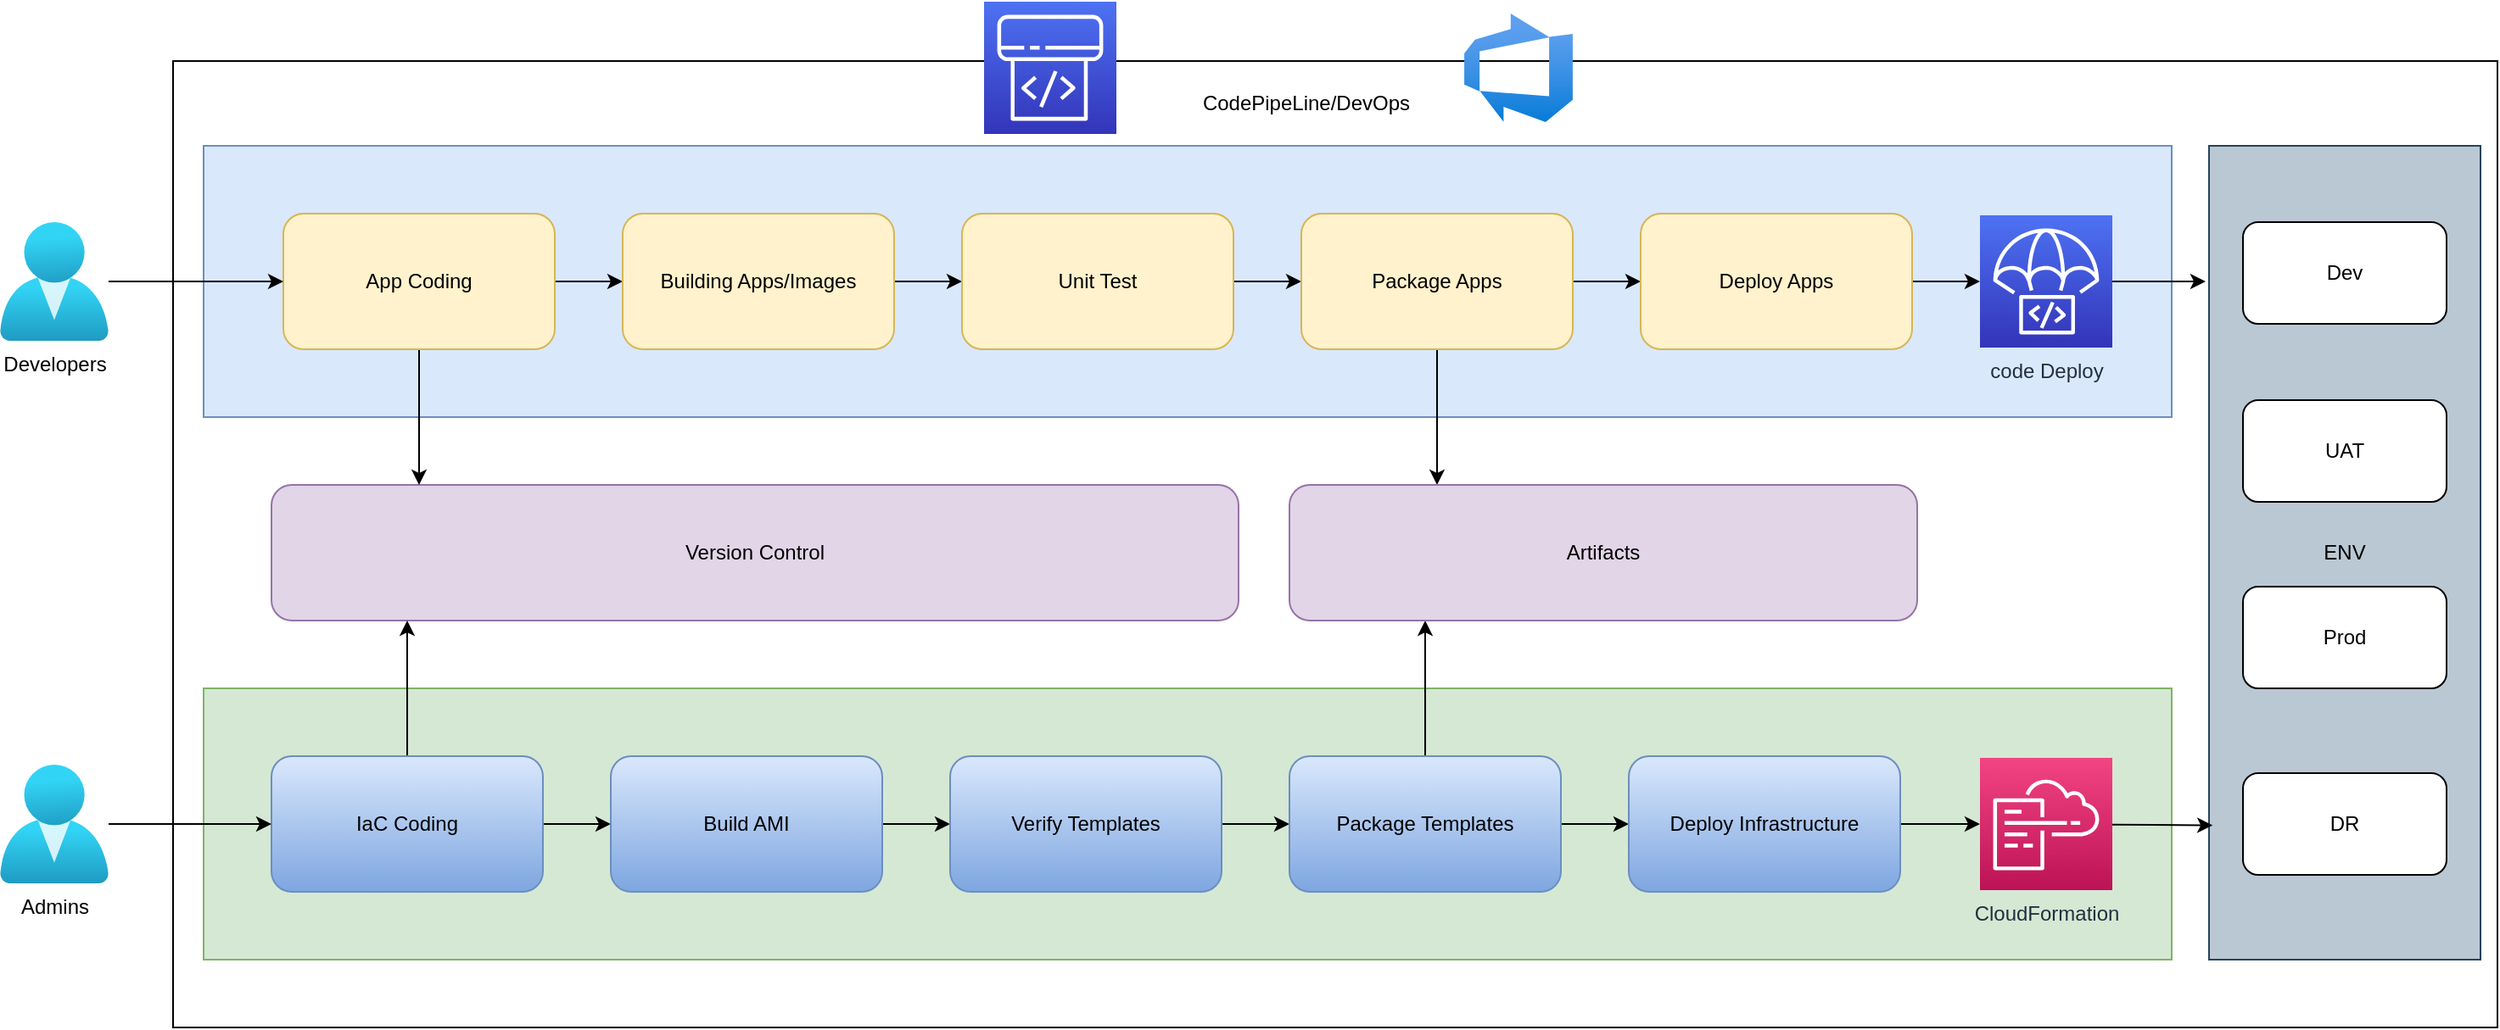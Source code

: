 <mxfile version="21.3.7" type="github">
  <diagram name="Page-1" id="DEplJcsXbeCydqCadZd_">
    <mxGraphModel dx="1687" dy="899" grid="1" gridSize="10" guides="1" tooltips="1" connect="1" arrows="1" fold="1" page="1" pageScale="1" pageWidth="1654" pageHeight="1169" math="0" shadow="0">
      <root>
        <mxCell id="0" />
        <mxCell id="1" parent="0" />
        <mxCell id="ekEvpRSYrw9iDIU7RBnw-32" value="" style="rounded=0;whiteSpace=wrap;html=1;" vertex="1" parent="1">
          <mxGeometry x="142" y="79" width="1370" height="570" as="geometry" />
        </mxCell>
        <mxCell id="ekEvpRSYrw9iDIU7RBnw-2" value="" style="rounded=0;whiteSpace=wrap;html=1;fillColor=#dae8fc;strokeColor=#6c8ebf;" vertex="1" parent="1">
          <mxGeometry x="160" y="129" width="1160" height="160" as="geometry" />
        </mxCell>
        <mxCell id="ekEvpRSYrw9iDIU7RBnw-3" value="" style="rounded=0;whiteSpace=wrap;html=1;fillColor=#d5e8d4;strokeColor=#82b366;" vertex="1" parent="1">
          <mxGeometry x="160" y="449" width="1160" height="160" as="geometry" />
        </mxCell>
        <mxCell id="ekEvpRSYrw9iDIU7RBnw-4" value="Version Control" style="rounded=1;whiteSpace=wrap;html=1;fillColor=#e1d5e7;strokeColor=#9673a6;" vertex="1" parent="1">
          <mxGeometry x="200" y="329" width="570" height="80" as="geometry" />
        </mxCell>
        <mxCell id="ekEvpRSYrw9iDIU7RBnw-19" value="" style="edgeStyle=orthogonalEdgeStyle;rounded=0;orthogonalLoop=1;jettySize=auto;html=1;" edge="1" parent="1" source="ekEvpRSYrw9iDIU7RBnw-5" target="ekEvpRSYrw9iDIU7RBnw-6">
          <mxGeometry relative="1" as="geometry" />
        </mxCell>
        <mxCell id="ekEvpRSYrw9iDIU7RBnw-23" value="" style="edgeStyle=orthogonalEdgeStyle;rounded=0;orthogonalLoop=1;jettySize=auto;html=1;" edge="1" parent="1" source="ekEvpRSYrw9iDIU7RBnw-5" target="ekEvpRSYrw9iDIU7RBnw-4">
          <mxGeometry relative="1" as="geometry">
            <Array as="points">
              <mxPoint x="280" y="419" />
              <mxPoint x="280" y="419" />
            </Array>
          </mxGeometry>
        </mxCell>
        <mxCell id="ekEvpRSYrw9iDIU7RBnw-5" value="IaC Coding" style="rounded=1;whiteSpace=wrap;html=1;fillColor=#dae8fc;strokeColor=#6c8ebf;gradientColor=#7ea6e0;" vertex="1" parent="1">
          <mxGeometry x="200" y="489" width="160" height="80" as="geometry" />
        </mxCell>
        <mxCell id="ekEvpRSYrw9iDIU7RBnw-20" value="" style="edgeStyle=orthogonalEdgeStyle;rounded=0;orthogonalLoop=1;jettySize=auto;html=1;" edge="1" parent="1" source="ekEvpRSYrw9iDIU7RBnw-6" target="ekEvpRSYrw9iDIU7RBnw-7">
          <mxGeometry relative="1" as="geometry" />
        </mxCell>
        <mxCell id="ekEvpRSYrw9iDIU7RBnw-6" value="Build AMI" style="rounded=1;whiteSpace=wrap;html=1;fillColor=#dae8fc;strokeColor=#6c8ebf;gradientColor=#7ea6e0;" vertex="1" parent="1">
          <mxGeometry x="400" y="489" width="160" height="80" as="geometry" />
        </mxCell>
        <mxCell id="ekEvpRSYrw9iDIU7RBnw-21" value="" style="edgeStyle=orthogonalEdgeStyle;rounded=0;orthogonalLoop=1;jettySize=auto;html=1;" edge="1" parent="1" source="ekEvpRSYrw9iDIU7RBnw-7" target="ekEvpRSYrw9iDIU7RBnw-8">
          <mxGeometry relative="1" as="geometry" />
        </mxCell>
        <mxCell id="ekEvpRSYrw9iDIU7RBnw-7" value="Verify Templates" style="rounded=1;whiteSpace=wrap;html=1;fillColor=#dae8fc;strokeColor=#6c8ebf;gradientColor=#7ea6e0;" vertex="1" parent="1">
          <mxGeometry x="600" y="489" width="160" height="80" as="geometry" />
        </mxCell>
        <mxCell id="ekEvpRSYrw9iDIU7RBnw-22" value="" style="edgeStyle=orthogonalEdgeStyle;rounded=0;orthogonalLoop=1;jettySize=auto;html=1;" edge="1" parent="1" source="ekEvpRSYrw9iDIU7RBnw-8" target="ekEvpRSYrw9iDIU7RBnw-9">
          <mxGeometry relative="1" as="geometry" />
        </mxCell>
        <mxCell id="ekEvpRSYrw9iDIU7RBnw-24" value="" style="edgeStyle=orthogonalEdgeStyle;rounded=0;orthogonalLoop=1;jettySize=auto;html=1;" edge="1" parent="1" source="ekEvpRSYrw9iDIU7RBnw-8" target="ekEvpRSYrw9iDIU7RBnw-15">
          <mxGeometry relative="1" as="geometry">
            <Array as="points">
              <mxPoint x="880" y="439" />
              <mxPoint x="880" y="439" />
            </Array>
          </mxGeometry>
        </mxCell>
        <mxCell id="ekEvpRSYrw9iDIU7RBnw-8" value="Package Templates" style="rounded=1;whiteSpace=wrap;html=1;fillColor=#dae8fc;strokeColor=#6c8ebf;gradientColor=#7ea6e0;" vertex="1" parent="1">
          <mxGeometry x="800" y="489" width="160" height="80" as="geometry" />
        </mxCell>
        <mxCell id="ekEvpRSYrw9iDIU7RBnw-44" value="" style="edgeStyle=orthogonalEdgeStyle;rounded=0;orthogonalLoop=1;jettySize=auto;html=1;" edge="1" parent="1" source="ekEvpRSYrw9iDIU7RBnw-9" target="ekEvpRSYrw9iDIU7RBnw-43">
          <mxGeometry relative="1" as="geometry" />
        </mxCell>
        <mxCell id="ekEvpRSYrw9iDIU7RBnw-9" value="Deploy Infrastructure" style="rounded=1;whiteSpace=wrap;html=1;fillColor=#dae8fc;strokeColor=#6c8ebf;gradientColor=#7ea6e0;" vertex="1" parent="1">
          <mxGeometry x="1000" y="489" width="160" height="80" as="geometry" />
        </mxCell>
        <mxCell id="ekEvpRSYrw9iDIU7RBnw-25" value="" style="edgeStyle=orthogonalEdgeStyle;rounded=0;orthogonalLoop=1;jettySize=auto;html=1;" edge="1" parent="1" source="ekEvpRSYrw9iDIU7RBnw-10" target="ekEvpRSYrw9iDIU7RBnw-4">
          <mxGeometry relative="1" as="geometry">
            <Array as="points">
              <mxPoint x="287" y="309" />
              <mxPoint x="287" y="309" />
            </Array>
          </mxGeometry>
        </mxCell>
        <mxCell id="ekEvpRSYrw9iDIU7RBnw-28" value="" style="edgeStyle=orthogonalEdgeStyle;rounded=0;orthogonalLoop=1;jettySize=auto;html=1;" edge="1" parent="1" source="ekEvpRSYrw9iDIU7RBnw-10" target="ekEvpRSYrw9iDIU7RBnw-11">
          <mxGeometry relative="1" as="geometry" />
        </mxCell>
        <mxCell id="ekEvpRSYrw9iDIU7RBnw-10" value="App Coding" style="rounded=1;whiteSpace=wrap;html=1;fillColor=#fff2cc;strokeColor=#d6b656;" vertex="1" parent="1">
          <mxGeometry x="207" y="169" width="160" height="80" as="geometry" />
        </mxCell>
        <mxCell id="ekEvpRSYrw9iDIU7RBnw-29" value="" style="edgeStyle=orthogonalEdgeStyle;rounded=0;orthogonalLoop=1;jettySize=auto;html=1;" edge="1" parent="1" source="ekEvpRSYrw9iDIU7RBnw-11" target="ekEvpRSYrw9iDIU7RBnw-12">
          <mxGeometry relative="1" as="geometry" />
        </mxCell>
        <mxCell id="ekEvpRSYrw9iDIU7RBnw-11" value="Building Apps/Images" style="rounded=1;whiteSpace=wrap;html=1;fillColor=#fff2cc;strokeColor=#d6b656;" vertex="1" parent="1">
          <mxGeometry x="407" y="169" width="160" height="80" as="geometry" />
        </mxCell>
        <mxCell id="ekEvpRSYrw9iDIU7RBnw-30" value="" style="edgeStyle=orthogonalEdgeStyle;rounded=0;orthogonalLoop=1;jettySize=auto;html=1;" edge="1" parent="1" source="ekEvpRSYrw9iDIU7RBnw-12" target="ekEvpRSYrw9iDIU7RBnw-13">
          <mxGeometry relative="1" as="geometry" />
        </mxCell>
        <mxCell id="ekEvpRSYrw9iDIU7RBnw-12" value="Unit Test" style="rounded=1;whiteSpace=wrap;html=1;fillColor=#fff2cc;strokeColor=#d6b656;" vertex="1" parent="1">
          <mxGeometry x="607" y="169" width="160" height="80" as="geometry" />
        </mxCell>
        <mxCell id="ekEvpRSYrw9iDIU7RBnw-26" value="" style="edgeStyle=orthogonalEdgeStyle;rounded=0;orthogonalLoop=1;jettySize=auto;html=1;" edge="1" parent="1" source="ekEvpRSYrw9iDIU7RBnw-13" target="ekEvpRSYrw9iDIU7RBnw-15">
          <mxGeometry relative="1" as="geometry">
            <Array as="points">
              <mxPoint x="887" y="319" />
              <mxPoint x="887" y="319" />
            </Array>
          </mxGeometry>
        </mxCell>
        <mxCell id="ekEvpRSYrw9iDIU7RBnw-31" value="" style="edgeStyle=orthogonalEdgeStyle;rounded=0;orthogonalLoop=1;jettySize=auto;html=1;" edge="1" parent="1" source="ekEvpRSYrw9iDIU7RBnw-13" target="ekEvpRSYrw9iDIU7RBnw-14">
          <mxGeometry relative="1" as="geometry" />
        </mxCell>
        <mxCell id="ekEvpRSYrw9iDIU7RBnw-13" value="Package Apps" style="rounded=1;whiteSpace=wrap;html=1;fillColor=#fff2cc;strokeColor=#d6b656;" vertex="1" parent="1">
          <mxGeometry x="807" y="169" width="160" height="80" as="geometry" />
        </mxCell>
        <mxCell id="ekEvpRSYrw9iDIU7RBnw-45" value="" style="edgeStyle=orthogonalEdgeStyle;rounded=0;orthogonalLoop=1;jettySize=auto;html=1;" edge="1" parent="1" source="ekEvpRSYrw9iDIU7RBnw-14" target="ekEvpRSYrw9iDIU7RBnw-41">
          <mxGeometry relative="1" as="geometry" />
        </mxCell>
        <mxCell id="ekEvpRSYrw9iDIU7RBnw-14" value="Deploy Apps" style="rounded=1;whiteSpace=wrap;html=1;fillColor=#fff2cc;strokeColor=#d6b656;" vertex="1" parent="1">
          <mxGeometry x="1007" y="169" width="160" height="80" as="geometry" />
        </mxCell>
        <mxCell id="ekEvpRSYrw9iDIU7RBnw-15" value="Artifacts" style="rounded=1;whiteSpace=wrap;html=1;fillColor=#e1d5e7;strokeColor=#9673a6;" vertex="1" parent="1">
          <mxGeometry x="800" y="329" width="370" height="80" as="geometry" />
        </mxCell>
        <mxCell id="ekEvpRSYrw9iDIU7RBnw-27" value="" style="edgeStyle=orthogonalEdgeStyle;rounded=0;orthogonalLoop=1;jettySize=auto;html=1;" edge="1" parent="1" source="ekEvpRSYrw9iDIU7RBnw-16" target="ekEvpRSYrw9iDIU7RBnw-10">
          <mxGeometry relative="1" as="geometry" />
        </mxCell>
        <mxCell id="ekEvpRSYrw9iDIU7RBnw-16" value="Developers" style="image;aspect=fixed;html=1;points=[];align=center;fontSize=12;image=img/lib/azure2/identity/Users.svg;" vertex="1" parent="1">
          <mxGeometry x="40" y="174" width="64" height="70" as="geometry" />
        </mxCell>
        <mxCell id="ekEvpRSYrw9iDIU7RBnw-18" style="edgeStyle=orthogonalEdgeStyle;rounded=0;orthogonalLoop=1;jettySize=auto;html=1;" edge="1" parent="1" source="ekEvpRSYrw9iDIU7RBnw-17" target="ekEvpRSYrw9iDIU7RBnw-5">
          <mxGeometry relative="1" as="geometry" />
        </mxCell>
        <mxCell id="ekEvpRSYrw9iDIU7RBnw-17" value="Admins" style="image;aspect=fixed;html=1;points=[];align=center;fontSize=12;image=img/lib/azure2/identity/Users.svg;" vertex="1" parent="1">
          <mxGeometry x="40" y="494" width="64" height="70" as="geometry" />
        </mxCell>
        <mxCell id="ekEvpRSYrw9iDIU7RBnw-34" value="ENV" style="rounded=0;whiteSpace=wrap;html=1;fillColor=#bac8d3;strokeColor=#23445d;align=center;" vertex="1" parent="1">
          <mxGeometry x="1342" y="129" width="160" height="480" as="geometry" />
        </mxCell>
        <mxCell id="ekEvpRSYrw9iDIU7RBnw-35" value="Dev" style="rounded=1;whiteSpace=wrap;html=1;" vertex="1" parent="1">
          <mxGeometry x="1362" y="174" width="120" height="60" as="geometry" />
        </mxCell>
        <mxCell id="ekEvpRSYrw9iDIU7RBnw-36" value="UAT" style="rounded=1;whiteSpace=wrap;html=1;" vertex="1" parent="1">
          <mxGeometry x="1362" y="279" width="120" height="60" as="geometry" />
        </mxCell>
        <mxCell id="ekEvpRSYrw9iDIU7RBnw-37" value="Prod" style="rounded=1;whiteSpace=wrap;html=1;" vertex="1" parent="1">
          <mxGeometry x="1362" y="389" width="120" height="60" as="geometry" />
        </mxCell>
        <mxCell id="ekEvpRSYrw9iDIU7RBnw-38" value="DR" style="rounded=1;whiteSpace=wrap;html=1;" vertex="1" parent="1">
          <mxGeometry x="1362" y="499" width="120" height="60" as="geometry" />
        </mxCell>
        <mxCell id="ekEvpRSYrw9iDIU7RBnw-47" style="rounded=0;orthogonalLoop=1;jettySize=auto;html=1;" edge="1" parent="1" source="ekEvpRSYrw9iDIU7RBnw-41">
          <mxGeometry relative="1" as="geometry">
            <mxPoint x="1340" y="209" as="targetPoint" />
          </mxGeometry>
        </mxCell>
        <mxCell id="ekEvpRSYrw9iDIU7RBnw-41" value="code Deploy" style="sketch=0;points=[[0,0,0],[0.25,0,0],[0.5,0,0],[0.75,0,0],[1,0,0],[0,1,0],[0.25,1,0],[0.5,1,0],[0.75,1,0],[1,1,0],[0,0.25,0],[0,0.5,0],[0,0.75,0],[1,0.25,0],[1,0.5,0],[1,0.75,0]];outlineConnect=0;fontColor=#232F3E;gradientColor=#4D72F3;gradientDirection=north;fillColor=#3334B9;strokeColor=#ffffff;dashed=0;verticalLabelPosition=bottom;verticalAlign=top;align=center;html=1;fontSize=12;fontStyle=0;aspect=fixed;shape=mxgraph.aws4.resourceIcon;resIcon=mxgraph.aws4.codedeploy;" vertex="1" parent="1">
          <mxGeometry x="1207" y="170" width="78" height="78" as="geometry" />
        </mxCell>
        <mxCell id="ekEvpRSYrw9iDIU7RBnw-42" value="" style="sketch=0;points=[[0,0,0],[0.25,0,0],[0.5,0,0],[0.75,0,0],[1,0,0],[0,1,0],[0.25,1,0],[0.5,1,0],[0.75,1,0],[1,1,0],[0,0.25,0],[0,0.5,0],[0,0.75,0],[1,0.25,0],[1,0.5,0],[1,0.75,0]];outlineConnect=0;fontColor=#232F3E;gradientColor=#4D72F3;gradientDirection=north;fillColor=#3334B9;strokeColor=#ffffff;dashed=0;verticalLabelPosition=bottom;verticalAlign=top;align=center;html=1;fontSize=12;fontStyle=0;aspect=fixed;shape=mxgraph.aws4.resourceIcon;resIcon=mxgraph.aws4.codepipeline;" vertex="1" parent="1">
          <mxGeometry x="620" y="44" width="78" height="78" as="geometry" />
        </mxCell>
        <mxCell id="ekEvpRSYrw9iDIU7RBnw-48" style="rounded=0;orthogonalLoop=1;jettySize=auto;html=1;entryX=0.013;entryY=0.835;entryDx=0;entryDy=0;entryPerimeter=0;" edge="1" parent="1" source="ekEvpRSYrw9iDIU7RBnw-43" target="ekEvpRSYrw9iDIU7RBnw-34">
          <mxGeometry relative="1" as="geometry" />
        </mxCell>
        <mxCell id="ekEvpRSYrw9iDIU7RBnw-43" value="CloudFormation" style="sketch=0;points=[[0,0,0],[0.25,0,0],[0.5,0,0],[0.75,0,0],[1,0,0],[0,1,0],[0.25,1,0],[0.5,1,0],[0.75,1,0],[1,1,0],[0,0.25,0],[0,0.5,0],[0,0.75,0],[1,0.25,0],[1,0.5,0],[1,0.75,0]];points=[[0,0,0],[0.25,0,0],[0.5,0,0],[0.75,0,0],[1,0,0],[0,1,0],[0.25,1,0],[0.5,1,0],[0.75,1,0],[1,1,0],[0,0.25,0],[0,0.5,0],[0,0.75,0],[1,0.25,0],[1,0.5,0],[1,0.75,0]];outlineConnect=0;fontColor=#232F3E;gradientColor=#F34482;gradientDirection=north;fillColor=#BC1356;strokeColor=#ffffff;dashed=0;verticalLabelPosition=bottom;verticalAlign=top;align=center;html=1;fontSize=12;fontStyle=0;aspect=fixed;shape=mxgraph.aws4.resourceIcon;resIcon=mxgraph.aws4.cloudformation;" vertex="1" parent="1">
          <mxGeometry x="1207" y="490" width="78" height="78" as="geometry" />
        </mxCell>
        <mxCell id="ekEvpRSYrw9iDIU7RBnw-49" value="CodePipeLine/DevOps" style="text;strokeColor=none;align=center;fillColor=none;html=1;verticalAlign=middle;whiteSpace=wrap;rounded=0;" vertex="1" parent="1">
          <mxGeometry x="740" y="89" width="140" height="30" as="geometry" />
        </mxCell>
        <mxCell id="ekEvpRSYrw9iDIU7RBnw-50" value="" style="image;aspect=fixed;html=1;points=[];align=center;fontSize=12;image=img/lib/azure2/devops/Azure_DevOps.svg;" vertex="1" parent="1">
          <mxGeometry x="903" y="51" width="64" height="64" as="geometry" />
        </mxCell>
      </root>
    </mxGraphModel>
  </diagram>
</mxfile>
